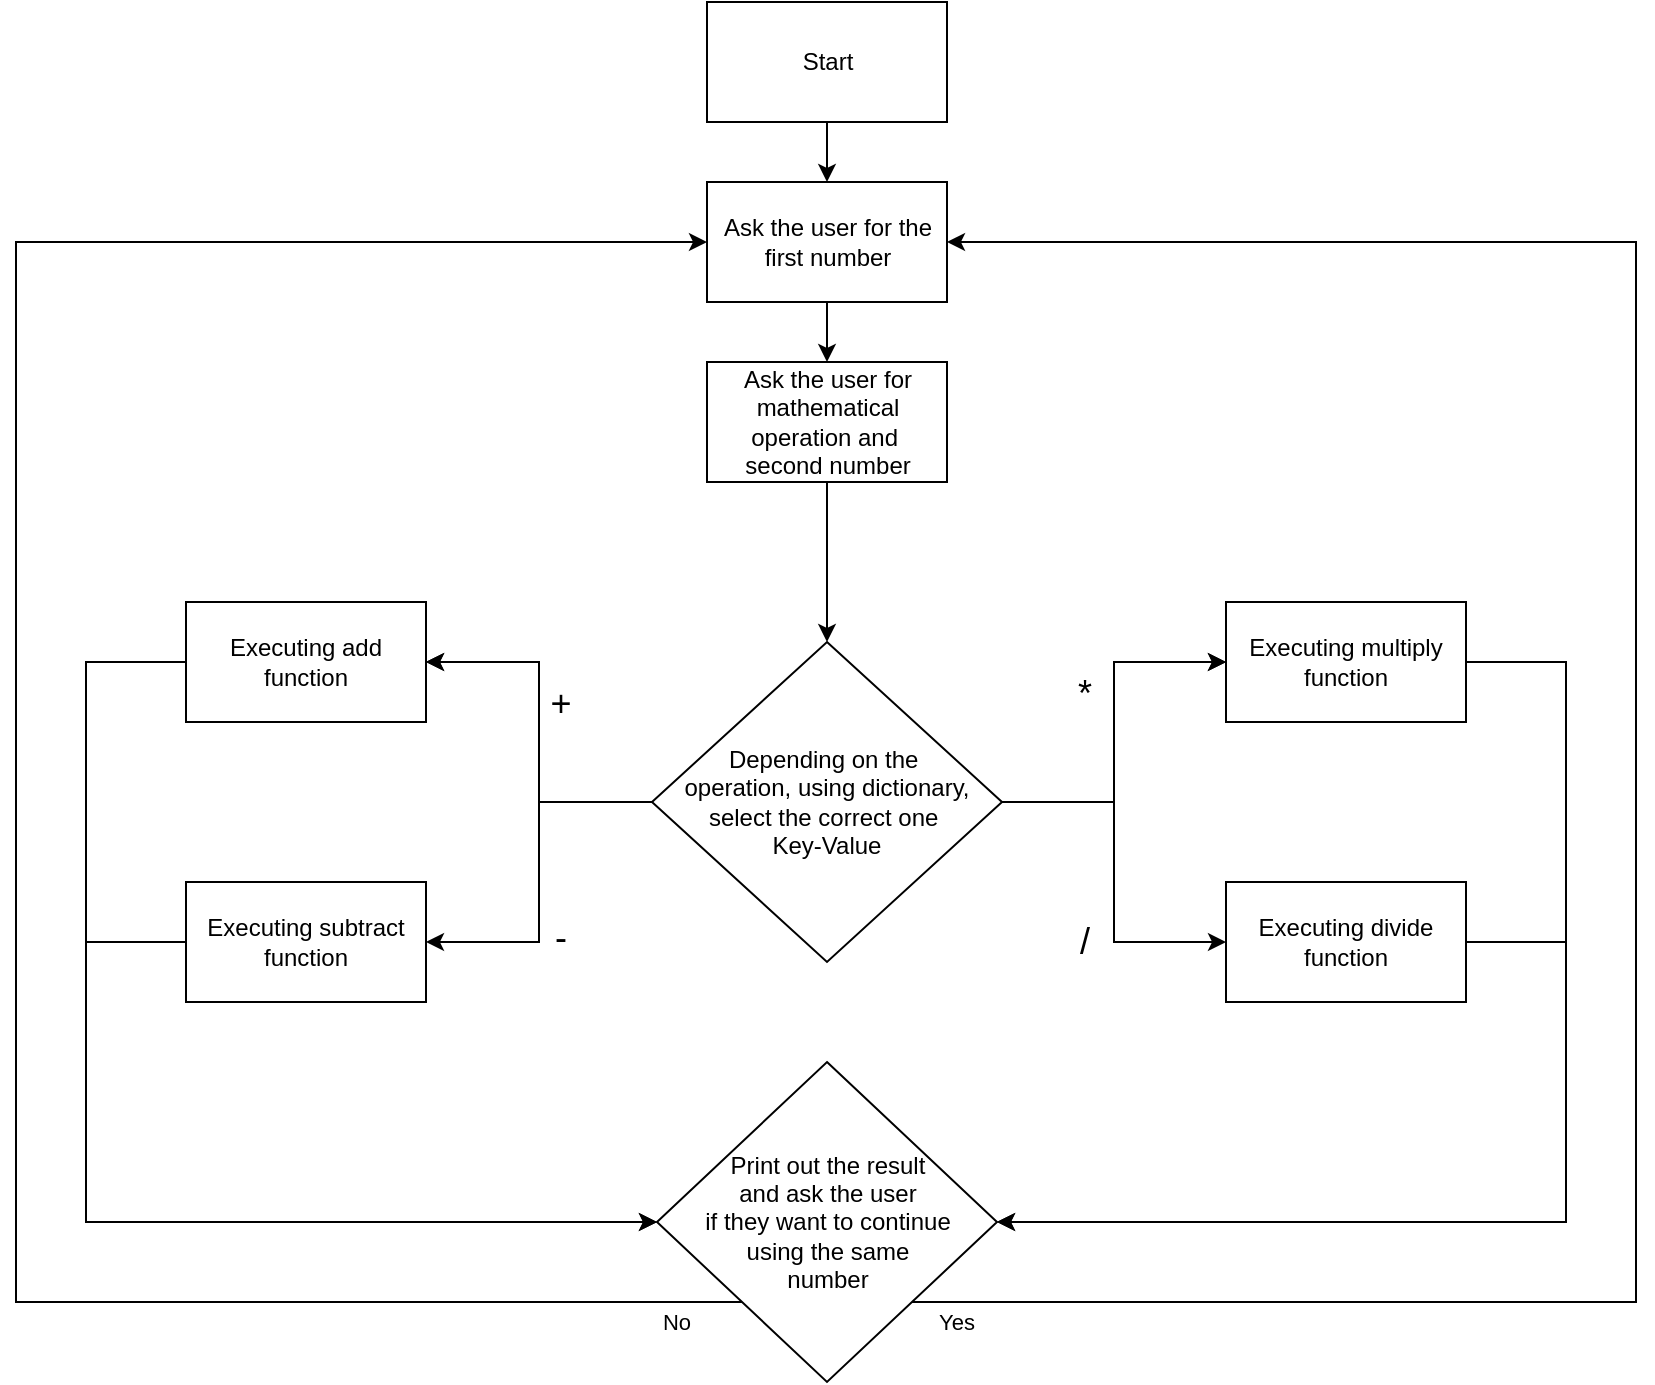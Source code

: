<mxfile version="24.8.3">
  <diagram name="Page-1" id="x6x_ui1XCo5rHXjED7UX">
    <mxGraphModel dx="1596" dy="738" grid="0" gridSize="10" guides="1" tooltips="1" connect="1" arrows="1" fold="1" page="1" pageScale="1" pageWidth="850" pageHeight="1100" math="0" shadow="0">
      <root>
        <mxCell id="0" />
        <mxCell id="1" parent="0" />
        <mxCell id="sN2Y_lVup7HZPwMn_3_K-4" value="" style="edgeStyle=orthogonalEdgeStyle;rounded=0;orthogonalLoop=1;jettySize=auto;html=1;" edge="1" parent="1" source="sN2Y_lVup7HZPwMn_3_K-1" target="sN2Y_lVup7HZPwMn_3_K-3">
          <mxGeometry relative="1" as="geometry" />
        </mxCell>
        <mxCell id="sN2Y_lVup7HZPwMn_3_K-1" value="&lt;font style=&quot;font-size: 12px;&quot;&gt;Start&lt;/font&gt;" style="rounded=0;whiteSpace=wrap;html=1;" vertex="1" parent="1">
          <mxGeometry x="365.5" y="10" width="120" height="60" as="geometry" />
        </mxCell>
        <mxCell id="sN2Y_lVup7HZPwMn_3_K-39" value="" style="edgeStyle=orthogonalEdgeStyle;rounded=0;orthogonalLoop=1;jettySize=auto;html=1;" edge="1" parent="1" source="sN2Y_lVup7HZPwMn_3_K-3" target="sN2Y_lVup7HZPwMn_3_K-38">
          <mxGeometry relative="1" as="geometry" />
        </mxCell>
        <mxCell id="sN2Y_lVup7HZPwMn_3_K-3" value="&lt;font style=&quot;font-size: 12px;&quot;&gt;Ask the user for the first number&lt;/font&gt;" style="whiteSpace=wrap;html=1;rounded=0;" vertex="1" parent="1">
          <mxGeometry x="365.5" y="100" width="120" height="60" as="geometry" />
        </mxCell>
        <mxCell id="sN2Y_lVup7HZPwMn_3_K-10" value="" style="edgeStyle=orthogonalEdgeStyle;rounded=0;orthogonalLoop=1;jettySize=auto;html=1;" edge="1" parent="1" source="sN2Y_lVup7HZPwMn_3_K-7" target="sN2Y_lVup7HZPwMn_3_K-9">
          <mxGeometry relative="1" as="geometry" />
        </mxCell>
        <mxCell id="sN2Y_lVup7HZPwMn_3_K-11" value="" style="edgeStyle=orthogonalEdgeStyle;rounded=0;orthogonalLoop=1;jettySize=auto;html=1;" edge="1" parent="1" source="sN2Y_lVup7HZPwMn_3_K-7" target="sN2Y_lVup7HZPwMn_3_K-9">
          <mxGeometry relative="1" as="geometry" />
        </mxCell>
        <mxCell id="sN2Y_lVup7HZPwMn_3_K-19" value="&lt;font style=&quot;font-size: 18px;&quot;&gt;+&lt;/font&gt;" style="edgeLabel;html=1;align=center;verticalAlign=middle;resizable=0;points=[];" vertex="1" connectable="0" parent="sN2Y_lVup7HZPwMn_3_K-11">
          <mxGeometry x="0.31" relative="1" as="geometry">
            <mxPoint x="10" y="14" as="offset" />
          </mxGeometry>
        </mxCell>
        <mxCell id="sN2Y_lVup7HZPwMn_3_K-13" value="" style="edgeStyle=orthogonalEdgeStyle;rounded=0;orthogonalLoop=1;jettySize=auto;html=1;" edge="1" parent="1" source="sN2Y_lVup7HZPwMn_3_K-7" target="sN2Y_lVup7HZPwMn_3_K-12">
          <mxGeometry relative="1" as="geometry" />
        </mxCell>
        <mxCell id="sN2Y_lVup7HZPwMn_3_K-20" value="&lt;font style=&quot;font-size: 18px;&quot;&gt;-&lt;/font&gt;" style="edgeLabel;html=1;align=center;verticalAlign=middle;resizable=0;points=[];" vertex="1" connectable="0" parent="sN2Y_lVup7HZPwMn_3_K-13">
          <mxGeometry x="0.33" relative="1" as="geometry">
            <mxPoint x="10" y="3" as="offset" />
          </mxGeometry>
        </mxCell>
        <mxCell id="sN2Y_lVup7HZPwMn_3_K-15" value="" style="edgeStyle=orthogonalEdgeStyle;rounded=0;orthogonalLoop=1;jettySize=auto;html=1;" edge="1" parent="1" source="sN2Y_lVup7HZPwMn_3_K-7" target="sN2Y_lVup7HZPwMn_3_K-14">
          <mxGeometry relative="1" as="geometry" />
        </mxCell>
        <mxCell id="sN2Y_lVup7HZPwMn_3_K-16" value="" style="edgeStyle=orthogonalEdgeStyle;rounded=0;orthogonalLoop=1;jettySize=auto;html=1;" edge="1" parent="1" source="sN2Y_lVup7HZPwMn_3_K-7" target="sN2Y_lVup7HZPwMn_3_K-14">
          <mxGeometry relative="1" as="geometry" />
        </mxCell>
        <mxCell id="sN2Y_lVup7HZPwMn_3_K-21" value="&lt;font style=&quot;font-size: 18px;&quot;&gt;*&lt;/font&gt;" style="edgeLabel;html=1;align=center;verticalAlign=middle;resizable=0;points=[];" vertex="1" connectable="0" parent="sN2Y_lVup7HZPwMn_3_K-16">
          <mxGeometry x="0.207" y="-3" relative="1" as="geometry">
            <mxPoint x="-18" as="offset" />
          </mxGeometry>
        </mxCell>
        <mxCell id="sN2Y_lVup7HZPwMn_3_K-18" value="" style="edgeStyle=orthogonalEdgeStyle;rounded=0;orthogonalLoop=1;jettySize=auto;html=1;" edge="1" parent="1" source="sN2Y_lVup7HZPwMn_3_K-7" target="sN2Y_lVup7HZPwMn_3_K-17">
          <mxGeometry relative="1" as="geometry" />
        </mxCell>
        <mxCell id="sN2Y_lVup7HZPwMn_3_K-24" value="&lt;font style=&quot;font-size: 18px;&quot;&gt;/&lt;/font&gt;" style="edgeLabel;html=1;align=center;verticalAlign=middle;resizable=0;points=[];" vertex="1" connectable="0" parent="sN2Y_lVup7HZPwMn_3_K-18">
          <mxGeometry x="0.241" relative="1" as="geometry">
            <mxPoint x="-15" y="13" as="offset" />
          </mxGeometry>
        </mxCell>
        <mxCell id="sN2Y_lVup7HZPwMn_3_K-7" value="Depending on the&amp;nbsp;&lt;div&gt;operation, using dictionary, select the correct one&amp;nbsp;&lt;/div&gt;&lt;div&gt;Key-Value&lt;/div&gt;" style="rhombus;whiteSpace=wrap;html=1;rounded=0;" vertex="1" parent="1">
          <mxGeometry x="338" y="330" width="175" height="160" as="geometry" />
        </mxCell>
        <mxCell id="sN2Y_lVup7HZPwMn_3_K-27" style="edgeStyle=orthogonalEdgeStyle;rounded=0;orthogonalLoop=1;jettySize=auto;html=1;entryX=0;entryY=0.5;entryDx=0;entryDy=0;" edge="1" parent="1" source="sN2Y_lVup7HZPwMn_3_K-9" target="sN2Y_lVup7HZPwMn_3_K-41">
          <mxGeometry relative="1" as="geometry">
            <mxPoint x="55" y="630" as="targetPoint" />
            <Array as="points">
              <mxPoint x="55" y="340" />
              <mxPoint x="55" y="620" />
            </Array>
          </mxGeometry>
        </mxCell>
        <mxCell id="sN2Y_lVup7HZPwMn_3_K-9" value="Executing add function" style="whiteSpace=wrap;html=1;rounded=0;" vertex="1" parent="1">
          <mxGeometry x="105" y="310" width="120" height="60" as="geometry" />
        </mxCell>
        <mxCell id="sN2Y_lVup7HZPwMn_3_K-26" value="" style="edgeStyle=orthogonalEdgeStyle;rounded=0;orthogonalLoop=1;jettySize=auto;html=1;exitX=0;exitY=0.5;exitDx=0;exitDy=0;entryX=0;entryY=0.5;entryDx=0;entryDy=0;" edge="1" parent="1" source="sN2Y_lVup7HZPwMn_3_K-12" target="sN2Y_lVup7HZPwMn_3_K-41">
          <mxGeometry relative="1" as="geometry">
            <mxPoint x="365.5" y="620.029" as="targetPoint" />
            <Array as="points">
              <mxPoint x="55" y="480" />
              <mxPoint x="55" y="620" />
            </Array>
          </mxGeometry>
        </mxCell>
        <mxCell id="sN2Y_lVup7HZPwMn_3_K-12" value="Executing subtract function" style="whiteSpace=wrap;html=1;rounded=0;" vertex="1" parent="1">
          <mxGeometry x="105" y="450" width="120" height="60" as="geometry" />
        </mxCell>
        <mxCell id="sN2Y_lVup7HZPwMn_3_K-29" style="edgeStyle=orthogonalEdgeStyle;rounded=0;orthogonalLoop=1;jettySize=auto;html=1;entryX=1;entryY=0.5;entryDx=0;entryDy=0;" edge="1" parent="1" source="sN2Y_lVup7HZPwMn_3_K-14" target="sN2Y_lVup7HZPwMn_3_K-41">
          <mxGeometry relative="1" as="geometry">
            <mxPoint x="485.5" y="620" as="targetPoint" />
            <Array as="points">
              <mxPoint x="795" y="340" />
              <mxPoint x="795" y="620" />
              <mxPoint x="520" y="620" />
            </Array>
          </mxGeometry>
        </mxCell>
        <mxCell id="sN2Y_lVup7HZPwMn_3_K-14" value="Executing multiply function" style="whiteSpace=wrap;html=1;rounded=0;" vertex="1" parent="1">
          <mxGeometry x="625" y="310" width="120" height="60" as="geometry" />
        </mxCell>
        <mxCell id="sN2Y_lVup7HZPwMn_3_K-28" style="edgeStyle=orthogonalEdgeStyle;rounded=0;orthogonalLoop=1;jettySize=auto;html=1;entryX=1;entryY=0.5;entryDx=0;entryDy=0;" edge="1" parent="1" source="sN2Y_lVup7HZPwMn_3_K-17" target="sN2Y_lVup7HZPwMn_3_K-41">
          <mxGeometry relative="1" as="geometry">
            <mxPoint x="485.5" y="620" as="targetPoint" />
            <Array as="points">
              <mxPoint x="795" y="480" />
              <mxPoint x="795" y="620" />
            </Array>
          </mxGeometry>
        </mxCell>
        <mxCell id="sN2Y_lVup7HZPwMn_3_K-17" value="Executing divide function" style="whiteSpace=wrap;html=1;rounded=0;" vertex="1" parent="1">
          <mxGeometry x="625" y="450" width="120" height="60" as="geometry" />
        </mxCell>
        <mxCell id="sN2Y_lVup7HZPwMn_3_K-38" value="Ask the user for mathematical operation and&amp;nbsp;&lt;div&gt;second number&lt;/div&gt;" style="whiteSpace=wrap;html=1;rounded=0;" vertex="1" parent="1">
          <mxGeometry x="365.5" y="190" width="120" height="60" as="geometry" />
        </mxCell>
        <mxCell id="sN2Y_lVup7HZPwMn_3_K-40" style="edgeStyle=orthogonalEdgeStyle;rounded=0;orthogonalLoop=1;jettySize=auto;html=1;entryX=0.5;entryY=0;entryDx=0;entryDy=0;" edge="1" parent="1" source="sN2Y_lVup7HZPwMn_3_K-38" target="sN2Y_lVup7HZPwMn_3_K-7">
          <mxGeometry relative="1" as="geometry" />
        </mxCell>
        <mxCell id="sN2Y_lVup7HZPwMn_3_K-44" style="edgeStyle=orthogonalEdgeStyle;rounded=0;orthogonalLoop=1;jettySize=auto;html=1;exitX=0;exitY=1;exitDx=0;exitDy=0;entryX=0;entryY=0.5;entryDx=0;entryDy=0;" edge="1" parent="1" source="sN2Y_lVup7HZPwMn_3_K-41" target="sN2Y_lVup7HZPwMn_3_K-3">
          <mxGeometry relative="1" as="geometry">
            <Array as="points">
              <mxPoint x="20" y="660" />
              <mxPoint x="20" y="130" />
            </Array>
          </mxGeometry>
        </mxCell>
        <mxCell id="sN2Y_lVup7HZPwMn_3_K-45" value="No" style="edgeLabel;html=1;align=center;verticalAlign=middle;resizable=0;points=[];" vertex="1" connectable="0" parent="sN2Y_lVup7HZPwMn_3_K-44">
          <mxGeometry x="-0.896" y="1" relative="1" as="geometry">
            <mxPoint x="31" y="9" as="offset" />
          </mxGeometry>
        </mxCell>
        <mxCell id="sN2Y_lVup7HZPwMn_3_K-46" style="edgeStyle=orthogonalEdgeStyle;rounded=0;orthogonalLoop=1;jettySize=auto;html=1;exitX=1;exitY=1;exitDx=0;exitDy=0;entryX=1;entryY=0.5;entryDx=0;entryDy=0;" edge="1" parent="1" source="sN2Y_lVup7HZPwMn_3_K-41" target="sN2Y_lVup7HZPwMn_3_K-3">
          <mxGeometry relative="1" as="geometry">
            <Array as="points">
              <mxPoint x="830" y="660" />
              <mxPoint x="830" y="130" />
            </Array>
          </mxGeometry>
        </mxCell>
        <mxCell id="sN2Y_lVup7HZPwMn_3_K-47" value="Yes" style="edgeLabel;html=1;align=center;verticalAlign=middle;resizable=0;points=[];" vertex="1" connectable="0" parent="sN2Y_lVup7HZPwMn_3_K-46">
          <mxGeometry x="-0.95" y="-1" relative="1" as="geometry">
            <mxPoint x="-9" y="9" as="offset" />
          </mxGeometry>
        </mxCell>
        <mxCell id="sN2Y_lVup7HZPwMn_3_K-41" value="Print out the result&lt;div&gt;and&amp;nbsp;&lt;span style=&quot;background-color: initial;&quot;&gt;ask the user&lt;/span&gt;&lt;div&gt;if they want to continue&lt;/div&gt;&lt;div&gt;using the same&lt;/div&gt;&lt;div&gt;number&lt;/div&gt;&lt;/div&gt;" style="rhombus;whiteSpace=wrap;html=1;" vertex="1" parent="1">
          <mxGeometry x="340.5" y="540" width="170" height="160" as="geometry" />
        </mxCell>
      </root>
    </mxGraphModel>
  </diagram>
</mxfile>
